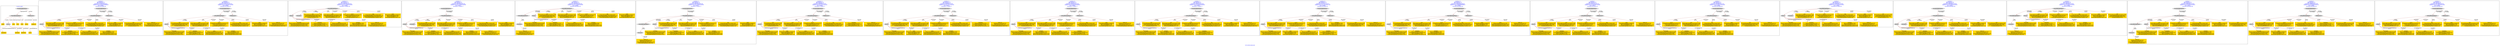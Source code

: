 digraph n0 {
fontcolor="blue"
remincross="true"
label="s24-s-norton-simon.json"
subgraph cluster_0 {
label="1-correct model"
n2[style="filled",color="white",fillcolor="lightgray",label="CulturalHeritageObject1"];
n3[shape="plaintext",style="filled",fillcolor="gold",label="made"];
n4[style="filled",color="white",fillcolor="lightgray",label="Person1"];
n5[shape="plaintext",style="filled",fillcolor="gold",label="dim"];
n6[shape="plaintext",style="filled",fillcolor="gold",label="prov"];
n7[shape="plaintext",style="filled",fillcolor="gold",label="title"];
n8[shape="plaintext",style="filled",fillcolor="gold",label="access"];
n9[shape="plaintext",style="filled",fillcolor="gold",label="nationality"];
n10[shape="plaintext",style="filled",fillcolor="gold",label="birthDate"];
n11[shape="plaintext",style="filled",fillcolor="gold",label="deathDate"];
n12[shape="plaintext",style="filled",fillcolor="gold",label="artist"];
n13[style="filled",color="white",fillcolor="lightgray",label="EuropeanaAggregation1"];
n14[style="filled",color="white",fillcolor="lightgray",label="WebResource1"];
n15[shape="plaintext",style="filled",fillcolor="gold",label="image_url"];
}
subgraph cluster_1 {
label="candidate 0\nlink coherence:1.0\nnode coherence:1.0\nconfidence:0.5116973087064627\nmapping score:0.6205657695688208\ncost:12.99965\n-precision:0.85-recall:0.85"
n17[style="filled",color="white",fillcolor="lightgray",label="CulturalHeritageObject1"];
n18[style="filled",color="white",fillcolor="lightgray",label="Person1"];
n19[style="filled",color="white",fillcolor="lightgray",label="EuropeanaAggregation1"];
n20[style="filled",color="white",fillcolor="lightgray",label="WebResource1"];
n21[shape="plaintext",style="filled",fillcolor="gold",label="prov\n[CulturalHeritageObject,provenance,0.583]\n[CulturalHeritageObject,description,0.181]\n[CulturalHeritageObject,title,0.124]\n[Person,nameOfThePerson,0.112]"];
n22[shape="plaintext",style="filled",fillcolor="gold",label="access\n[CulturalHeritageObject,provenance,0.372]\n[Person,nameOfThePerson,0.244]\n[Document,classLink,0.213]\n[CulturalHeritageObject,title,0.17]"];
n23[shape="plaintext",style="filled",fillcolor="gold",label="dim\n[CulturalHeritageObject,extent,0.687]\n[CulturalHeritageObject,accessionNumber,0.13]\n[CulturalHeritageObject,description,0.104]\n[CulturalHeritageObject,medium,0.08]"];
n24[shape="plaintext",style="filled",fillcolor="gold",label="image_url\n[WebResource,classLink,0.53]\n[Document,classLink,0.317]\n[CulturalHeritageObject,description,0.135]\n[CulturalHeritageObject,title,0.018]"];
n25[shape="plaintext",style="filled",fillcolor="gold",label="made\n[CulturalHeritageObject,created,0.4]\n[Person,dateOfDeath,0.335]\n[Person,dateOfBirth,0.141]\n[CulturalHeritageObject,title,0.124]"];
n26[shape="plaintext",style="filled",fillcolor="gold",label="nationality\n[Person,countryAssociatedWithThePerson,0.829]\n[CulturalHeritageObject,description,0.059]\n[Person,biographicalInformation,0.058]\n[CulturalHeritageObject,provenance,0.053]"];
n27[shape="plaintext",style="filled",fillcolor="gold",label="deathDate\n[Person,dateOfDeath,0.474]\n[CulturalHeritageObject,created,0.303]\n[Person,dateOfBirth,0.182]\n[CulturalHeritageObject,description,0.04]"];
n28[shape="plaintext",style="filled",fillcolor="gold",label="artist\n[Person,nameOfThePerson,0.539]\n[CulturalHeritageObject,description,0.174]\n[Person,biographicalInformation,0.168]\n[CulturalHeritageObject,provenance,0.12]"];
n29[shape="plaintext",style="filled",fillcolor="gold",label="birthDate\n[Person,dateOfDeath,0.364]\n[Person,dateOfBirth,0.317]\n[CulturalHeritageObject,created,0.274]\n[Person,biographicalInformation,0.044]"];
n30[shape="plaintext",style="filled",fillcolor="gold",label="title\n[CulturalHeritageObject,description,0.386]\n[CulturalHeritageObject,title,0.339]\n[Person,biographicalInformation,0.201]\n[Concept,prefLabel,0.075]"];
}
subgraph cluster_2 {
label="candidate 1\nlink coherence:1.0\nnode coherence:1.0\nconfidence:0.5070116753455762\nmapping score:0.6190038917818588\ncost:12.99965\n-precision:0.92-recall:0.92"
n32[style="filled",color="white",fillcolor="lightgray",label="CulturalHeritageObject1"];
n33[style="filled",color="white",fillcolor="lightgray",label="Person1"];
n34[style="filled",color="white",fillcolor="lightgray",label="EuropeanaAggregation1"];
n35[style="filled",color="white",fillcolor="lightgray",label="WebResource1"];
n36[shape="plaintext",style="filled",fillcolor="gold",label="title\n[CulturalHeritageObject,description,0.386]\n[CulturalHeritageObject,title,0.339]\n[Person,biographicalInformation,0.201]\n[Concept,prefLabel,0.075]"];
n37[shape="plaintext",style="filled",fillcolor="gold",label="prov\n[CulturalHeritageObject,provenance,0.583]\n[CulturalHeritageObject,description,0.181]\n[CulturalHeritageObject,title,0.124]\n[Person,nameOfThePerson,0.112]"];
n38[shape="plaintext",style="filled",fillcolor="gold",label="access\n[CulturalHeritageObject,provenance,0.372]\n[Person,nameOfThePerson,0.244]\n[Document,classLink,0.213]\n[CulturalHeritageObject,title,0.17]"];
n39[shape="plaintext",style="filled",fillcolor="gold",label="dim\n[CulturalHeritageObject,extent,0.687]\n[CulturalHeritageObject,accessionNumber,0.13]\n[CulturalHeritageObject,description,0.104]\n[CulturalHeritageObject,medium,0.08]"];
n40[shape="plaintext",style="filled",fillcolor="gold",label="image_url\n[WebResource,classLink,0.53]\n[Document,classLink,0.317]\n[CulturalHeritageObject,description,0.135]\n[CulturalHeritageObject,title,0.018]"];
n41[shape="plaintext",style="filled",fillcolor="gold",label="made\n[CulturalHeritageObject,created,0.4]\n[Person,dateOfDeath,0.335]\n[Person,dateOfBirth,0.141]\n[CulturalHeritageObject,title,0.124]"];
n42[shape="plaintext",style="filled",fillcolor="gold",label="nationality\n[Person,countryAssociatedWithThePerson,0.829]\n[CulturalHeritageObject,description,0.059]\n[Person,biographicalInformation,0.058]\n[CulturalHeritageObject,provenance,0.053]"];
n43[shape="plaintext",style="filled",fillcolor="gold",label="deathDate\n[Person,dateOfDeath,0.474]\n[CulturalHeritageObject,created,0.303]\n[Person,dateOfBirth,0.182]\n[CulturalHeritageObject,description,0.04]"];
n44[shape="plaintext",style="filled",fillcolor="gold",label="artist\n[Person,nameOfThePerson,0.539]\n[CulturalHeritageObject,description,0.174]\n[Person,biographicalInformation,0.168]\n[CulturalHeritageObject,provenance,0.12]"];
n45[shape="plaintext",style="filled",fillcolor="gold",label="birthDate\n[Person,dateOfDeath,0.364]\n[Person,dateOfBirth,0.317]\n[CulturalHeritageObject,created,0.274]\n[Person,biographicalInformation,0.044]"];
}
subgraph cluster_3 {
label="candidate 10\nlink coherence:1.0\nnode coherence:1.0\nconfidence:0.4857594544093199\nmapping score:0.6119198181364399\ncost:11.99985\n-precision:0.75-recall:0.69"
n47[style="filled",color="white",fillcolor="lightgray",label="CulturalHeritageObject1"];
n48[style="filled",color="white",fillcolor="lightgray",label="Person1"];
n49[style="filled",color="white",fillcolor="lightgray",label="Document1"];
n50[shape="plaintext",style="filled",fillcolor="gold",label="title\n[CulturalHeritageObject,description,0.386]\n[CulturalHeritageObject,title,0.339]\n[Person,biographicalInformation,0.201]\n[Concept,prefLabel,0.075]"];
n51[shape="plaintext",style="filled",fillcolor="gold",label="prov\n[CulturalHeritageObject,provenance,0.583]\n[CulturalHeritageObject,description,0.181]\n[CulturalHeritageObject,title,0.124]\n[Person,nameOfThePerson,0.112]"];
n52[shape="plaintext",style="filled",fillcolor="gold",label="access\n[CulturalHeritageObject,provenance,0.372]\n[Person,nameOfThePerson,0.244]\n[Document,classLink,0.213]\n[CulturalHeritageObject,title,0.17]"];
n53[shape="plaintext",style="filled",fillcolor="gold",label="image_url\n[WebResource,classLink,0.53]\n[Document,classLink,0.317]\n[CulturalHeritageObject,description,0.135]\n[CulturalHeritageObject,title,0.018]"];
n54[shape="plaintext",style="filled",fillcolor="gold",label="dim\n[CulturalHeritageObject,extent,0.687]\n[CulturalHeritageObject,accessionNumber,0.13]\n[CulturalHeritageObject,description,0.104]\n[CulturalHeritageObject,medium,0.08]"];
n55[shape="plaintext",style="filled",fillcolor="gold",label="made\n[CulturalHeritageObject,created,0.4]\n[Person,dateOfDeath,0.335]\n[Person,dateOfBirth,0.141]\n[CulturalHeritageObject,title,0.124]"];
n56[shape="plaintext",style="filled",fillcolor="gold",label="nationality\n[Person,countryAssociatedWithThePerson,0.829]\n[CulturalHeritageObject,description,0.059]\n[Person,biographicalInformation,0.058]\n[CulturalHeritageObject,provenance,0.053]"];
n57[shape="plaintext",style="filled",fillcolor="gold",label="deathDate\n[Person,dateOfDeath,0.474]\n[CulturalHeritageObject,created,0.303]\n[Person,dateOfBirth,0.182]\n[CulturalHeritageObject,description,0.04]"];
n58[shape="plaintext",style="filled",fillcolor="gold",label="artist\n[Person,nameOfThePerson,0.539]\n[CulturalHeritageObject,description,0.174]\n[Person,biographicalInformation,0.168]\n[CulturalHeritageObject,provenance,0.12]"];
n59[shape="plaintext",style="filled",fillcolor="gold",label="birthDate\n[Person,dateOfDeath,0.364]\n[Person,dateOfBirth,0.317]\n[CulturalHeritageObject,created,0.274]\n[Person,biographicalInformation,0.044]"];
}
subgraph cluster_4 {
label="candidate 11\nlink coherence:1.0\nnode coherence:1.0\nconfidence:0.4857594544093199\nmapping score:0.6119198181364399\ncost:12.99974\n-precision:0.77-recall:0.77"
n61[style="filled",color="white",fillcolor="lightgray",label="CulturalHeritageObject1"];
n62[style="filled",color="white",fillcolor="lightgray",label="Person1"];
n63[style="filled",color="white",fillcolor="lightgray",label="Document1"];
n64[style="filled",color="white",fillcolor="lightgray",label="EuropeanaAggregation1"];
n65[shape="plaintext",style="filled",fillcolor="gold",label="title\n[CulturalHeritageObject,description,0.386]\n[CulturalHeritageObject,title,0.339]\n[Person,biographicalInformation,0.201]\n[Concept,prefLabel,0.075]"];
n66[shape="plaintext",style="filled",fillcolor="gold",label="prov\n[CulturalHeritageObject,provenance,0.583]\n[CulturalHeritageObject,description,0.181]\n[CulturalHeritageObject,title,0.124]\n[Person,nameOfThePerson,0.112]"];
n67[shape="plaintext",style="filled",fillcolor="gold",label="access\n[CulturalHeritageObject,provenance,0.372]\n[Person,nameOfThePerson,0.244]\n[Document,classLink,0.213]\n[CulturalHeritageObject,title,0.17]"];
n68[shape="plaintext",style="filled",fillcolor="gold",label="image_url\n[WebResource,classLink,0.53]\n[Document,classLink,0.317]\n[CulturalHeritageObject,description,0.135]\n[CulturalHeritageObject,title,0.018]"];
n69[shape="plaintext",style="filled",fillcolor="gold",label="dim\n[CulturalHeritageObject,extent,0.687]\n[CulturalHeritageObject,accessionNumber,0.13]\n[CulturalHeritageObject,description,0.104]\n[CulturalHeritageObject,medium,0.08]"];
n70[shape="plaintext",style="filled",fillcolor="gold",label="made\n[CulturalHeritageObject,created,0.4]\n[Person,dateOfDeath,0.335]\n[Person,dateOfBirth,0.141]\n[CulturalHeritageObject,title,0.124]"];
n71[shape="plaintext",style="filled",fillcolor="gold",label="nationality\n[Person,countryAssociatedWithThePerson,0.829]\n[CulturalHeritageObject,description,0.059]\n[Person,biographicalInformation,0.058]\n[CulturalHeritageObject,provenance,0.053]"];
n72[shape="plaintext",style="filled",fillcolor="gold",label="deathDate\n[Person,dateOfDeath,0.474]\n[CulturalHeritageObject,created,0.303]\n[Person,dateOfBirth,0.182]\n[CulturalHeritageObject,description,0.04]"];
n73[shape="plaintext",style="filled",fillcolor="gold",label="artist\n[Person,nameOfThePerson,0.539]\n[CulturalHeritageObject,description,0.174]\n[Person,biographicalInformation,0.168]\n[CulturalHeritageObject,provenance,0.12]"];
n74[shape="plaintext",style="filled",fillcolor="gold",label="birthDate\n[Person,dateOfDeath,0.364]\n[Person,dateOfBirth,0.317]\n[CulturalHeritageObject,created,0.274]\n[Person,biographicalInformation,0.044]"];
}
subgraph cluster_5 {
label="candidate 12\nlink coherence:1.0\nnode coherence:1.0\nconfidence:0.4857594544093199\nmapping score:0.6119198181364399\ncost:12.99986\n-precision:0.69-recall:0.69"
n76[style="filled",color="white",fillcolor="lightgray",label="CulturalHeritageObject1"];
n77[style="filled",color="white",fillcolor="lightgray",label="CulturalHeritageObject2"];
n78[style="filled",color="white",fillcolor="lightgray",label="Person1"];
n79[style="filled",color="white",fillcolor="lightgray",label="Document2"];
n80[shape="plaintext",style="filled",fillcolor="gold",label="image_url\n[WebResource,classLink,0.53]\n[Document,classLink,0.317]\n[CulturalHeritageObject,description,0.135]\n[CulturalHeritageObject,title,0.018]"];
n81[shape="plaintext",style="filled",fillcolor="gold",label="title\n[CulturalHeritageObject,description,0.386]\n[CulturalHeritageObject,title,0.339]\n[Person,biographicalInformation,0.201]\n[Concept,prefLabel,0.075]"];
n82[shape="plaintext",style="filled",fillcolor="gold",label="prov\n[CulturalHeritageObject,provenance,0.583]\n[CulturalHeritageObject,description,0.181]\n[CulturalHeritageObject,title,0.124]\n[Person,nameOfThePerson,0.112]"];
n83[shape="plaintext",style="filled",fillcolor="gold",label="access\n[CulturalHeritageObject,provenance,0.372]\n[Person,nameOfThePerson,0.244]\n[Document,classLink,0.213]\n[CulturalHeritageObject,title,0.17]"];
n84[shape="plaintext",style="filled",fillcolor="gold",label="dim\n[CulturalHeritageObject,extent,0.687]\n[CulturalHeritageObject,accessionNumber,0.13]\n[CulturalHeritageObject,description,0.104]\n[CulturalHeritageObject,medium,0.08]"];
n85[shape="plaintext",style="filled",fillcolor="gold",label="made\n[CulturalHeritageObject,created,0.4]\n[Person,dateOfDeath,0.335]\n[Person,dateOfBirth,0.141]\n[CulturalHeritageObject,title,0.124]"];
n86[shape="plaintext",style="filled",fillcolor="gold",label="nationality\n[Person,countryAssociatedWithThePerson,0.829]\n[CulturalHeritageObject,description,0.059]\n[Person,biographicalInformation,0.058]\n[CulturalHeritageObject,provenance,0.053]"];
n87[shape="plaintext",style="filled",fillcolor="gold",label="deathDate\n[Person,dateOfDeath,0.474]\n[CulturalHeritageObject,created,0.303]\n[Person,dateOfBirth,0.182]\n[CulturalHeritageObject,description,0.04]"];
n88[shape="plaintext",style="filled",fillcolor="gold",label="artist\n[Person,nameOfThePerson,0.539]\n[CulturalHeritageObject,description,0.174]\n[Person,biographicalInformation,0.168]\n[CulturalHeritageObject,provenance,0.12]"];
n89[shape="plaintext",style="filled",fillcolor="gold",label="birthDate\n[Person,dateOfDeath,0.364]\n[Person,dateOfBirth,0.317]\n[CulturalHeritageObject,created,0.274]\n[Person,biographicalInformation,0.044]"];
}
subgraph cluster_6 {
label="candidate 13\nlink coherence:1.0\nnode coherence:1.0\nconfidence:0.4857594544093199\nmapping score:0.6119198181364399\ncost:13.99975\n-precision:0.71-recall:0.77"
n91[style="filled",color="white",fillcolor="lightgray",label="CulturalHeritageObject1"];
n92[style="filled",color="white",fillcolor="lightgray",label="CulturalHeritageObject2"];
n93[style="filled",color="white",fillcolor="lightgray",label="Person1"];
n94[style="filled",color="white",fillcolor="lightgray",label="Document2"];
n95[style="filled",color="white",fillcolor="lightgray",label="EuropeanaAggregation1"];
n96[shape="plaintext",style="filled",fillcolor="gold",label="image_url\n[WebResource,classLink,0.53]\n[Document,classLink,0.317]\n[CulturalHeritageObject,description,0.135]\n[CulturalHeritageObject,title,0.018]"];
n97[shape="plaintext",style="filled",fillcolor="gold",label="title\n[CulturalHeritageObject,description,0.386]\n[CulturalHeritageObject,title,0.339]\n[Person,biographicalInformation,0.201]\n[Concept,prefLabel,0.075]"];
n98[shape="plaintext",style="filled",fillcolor="gold",label="prov\n[CulturalHeritageObject,provenance,0.583]\n[CulturalHeritageObject,description,0.181]\n[CulturalHeritageObject,title,0.124]\n[Person,nameOfThePerson,0.112]"];
n99[shape="plaintext",style="filled",fillcolor="gold",label="access\n[CulturalHeritageObject,provenance,0.372]\n[Person,nameOfThePerson,0.244]\n[Document,classLink,0.213]\n[CulturalHeritageObject,title,0.17]"];
n100[shape="plaintext",style="filled",fillcolor="gold",label="dim\n[CulturalHeritageObject,extent,0.687]\n[CulturalHeritageObject,accessionNumber,0.13]\n[CulturalHeritageObject,description,0.104]\n[CulturalHeritageObject,medium,0.08]"];
n101[shape="plaintext",style="filled",fillcolor="gold",label="made\n[CulturalHeritageObject,created,0.4]\n[Person,dateOfDeath,0.335]\n[Person,dateOfBirth,0.141]\n[CulturalHeritageObject,title,0.124]"];
n102[shape="plaintext",style="filled",fillcolor="gold",label="nationality\n[Person,countryAssociatedWithThePerson,0.829]\n[CulturalHeritageObject,description,0.059]\n[Person,biographicalInformation,0.058]\n[CulturalHeritageObject,provenance,0.053]"];
n103[shape="plaintext",style="filled",fillcolor="gold",label="deathDate\n[Person,dateOfDeath,0.474]\n[CulturalHeritageObject,created,0.303]\n[Person,dateOfBirth,0.182]\n[CulturalHeritageObject,description,0.04]"];
n104[shape="plaintext",style="filled",fillcolor="gold",label="artist\n[Person,nameOfThePerson,0.539]\n[CulturalHeritageObject,description,0.174]\n[Person,biographicalInformation,0.168]\n[CulturalHeritageObject,provenance,0.12]"];
n105[shape="plaintext",style="filled",fillcolor="gold",label="birthDate\n[Person,dateOfDeath,0.364]\n[Person,dateOfBirth,0.317]\n[CulturalHeritageObject,created,0.274]\n[Person,biographicalInformation,0.044]"];
}
subgraph cluster_7 {
label="candidate 14\nlink coherence:1.0\nnode coherence:1.0\nconfidence:0.483396397254507\nmapping score:0.611132132418169\ncost:12.99965\n-precision:0.77-recall:0.77"
n107[style="filled",color="white",fillcolor="lightgray",label="CulturalHeritageObject1"];
n108[style="filled",color="white",fillcolor="lightgray",label="Person1"];
n109[style="filled",color="white",fillcolor="lightgray",label="EuropeanaAggregation1"];
n110[style="filled",color="white",fillcolor="lightgray",label="WebResource1"];
n111[shape="plaintext",style="filled",fillcolor="gold",label="title\n[CulturalHeritageObject,description,0.386]\n[CulturalHeritageObject,title,0.339]\n[Person,biographicalInformation,0.201]\n[Concept,prefLabel,0.075]"];
n112[shape="plaintext",style="filled",fillcolor="gold",label="prov\n[CulturalHeritageObject,provenance,0.583]\n[CulturalHeritageObject,description,0.181]\n[CulturalHeritageObject,title,0.124]\n[Person,nameOfThePerson,0.112]"];
n113[shape="plaintext",style="filled",fillcolor="gold",label="access\n[CulturalHeritageObject,provenance,0.372]\n[Person,nameOfThePerson,0.244]\n[Document,classLink,0.213]\n[CulturalHeritageObject,title,0.17]"];
n114[shape="plaintext",style="filled",fillcolor="gold",label="dim\n[CulturalHeritageObject,extent,0.687]\n[CulturalHeritageObject,accessionNumber,0.13]\n[CulturalHeritageObject,description,0.104]\n[CulturalHeritageObject,medium,0.08]"];
n115[shape="plaintext",style="filled",fillcolor="gold",label="image_url\n[WebResource,classLink,0.53]\n[Document,classLink,0.317]\n[CulturalHeritageObject,description,0.135]\n[CulturalHeritageObject,title,0.018]"];
n116[shape="plaintext",style="filled",fillcolor="gold",label="deathDate\n[Person,dateOfDeath,0.474]\n[CulturalHeritageObject,created,0.303]\n[Person,dateOfBirth,0.182]\n[CulturalHeritageObject,description,0.04]"];
n117[shape="plaintext",style="filled",fillcolor="gold",label="nationality\n[Person,countryAssociatedWithThePerson,0.829]\n[CulturalHeritageObject,description,0.059]\n[Person,biographicalInformation,0.058]\n[CulturalHeritageObject,provenance,0.053]"];
n118[shape="plaintext",style="filled",fillcolor="gold",label="made\n[CulturalHeritageObject,created,0.4]\n[Person,dateOfDeath,0.335]\n[Person,dateOfBirth,0.141]\n[CulturalHeritageObject,title,0.124]"];
n119[shape="plaintext",style="filled",fillcolor="gold",label="artist\n[Person,nameOfThePerson,0.539]\n[CulturalHeritageObject,description,0.174]\n[Person,biographicalInformation,0.168]\n[CulturalHeritageObject,provenance,0.12]"];
n120[shape="plaintext",style="filled",fillcolor="gold",label="birthDate\n[Person,dateOfDeath,0.364]\n[Person,dateOfBirth,0.317]\n[CulturalHeritageObject,created,0.274]\n[Person,biographicalInformation,0.044]"];
}
subgraph cluster_8 {
label="candidate 15\nlink coherence:1.0\nnode coherence:1.0\nconfidence:0.483396397254507\nmapping score:0.611132132418169\ncost:12.99975\n-precision:0.77-recall:0.77"
n122[style="filled",color="white",fillcolor="lightgray",label="CulturalHeritageObject1"];
n123[style="filled",color="white",fillcolor="lightgray",label="Person1"];
n124[style="filled",color="white",fillcolor="lightgray",label="EuropeanaAggregation1"];
n125[style="filled",color="white",fillcolor="lightgray",label="WebResource2"];
n126[shape="plaintext",style="filled",fillcolor="gold",label="title\n[CulturalHeritageObject,description,0.386]\n[CulturalHeritageObject,title,0.339]\n[Person,biographicalInformation,0.201]\n[Concept,prefLabel,0.075]"];
n127[shape="plaintext",style="filled",fillcolor="gold",label="prov\n[CulturalHeritageObject,provenance,0.583]\n[CulturalHeritageObject,description,0.181]\n[CulturalHeritageObject,title,0.124]\n[Person,nameOfThePerson,0.112]"];
n128[shape="plaintext",style="filled",fillcolor="gold",label="access\n[CulturalHeritageObject,provenance,0.372]\n[Person,nameOfThePerson,0.244]\n[Document,classLink,0.213]\n[CulturalHeritageObject,title,0.17]"];
n129[shape="plaintext",style="filled",fillcolor="gold",label="dim\n[CulturalHeritageObject,extent,0.687]\n[CulturalHeritageObject,accessionNumber,0.13]\n[CulturalHeritageObject,description,0.104]\n[CulturalHeritageObject,medium,0.08]"];
n130[shape="plaintext",style="filled",fillcolor="gold",label="deathDate\n[Person,dateOfDeath,0.474]\n[CulturalHeritageObject,created,0.303]\n[Person,dateOfBirth,0.182]\n[CulturalHeritageObject,description,0.04]"];
n131[shape="plaintext",style="filled",fillcolor="gold",label="nationality\n[Person,countryAssociatedWithThePerson,0.829]\n[CulturalHeritageObject,description,0.059]\n[Person,biographicalInformation,0.058]\n[CulturalHeritageObject,provenance,0.053]"];
n132[shape="plaintext",style="filled",fillcolor="gold",label="made\n[CulturalHeritageObject,created,0.4]\n[Person,dateOfDeath,0.335]\n[Person,dateOfBirth,0.141]\n[CulturalHeritageObject,title,0.124]"];
n133[shape="plaintext",style="filled",fillcolor="gold",label="artist\n[Person,nameOfThePerson,0.539]\n[CulturalHeritageObject,description,0.174]\n[Person,biographicalInformation,0.168]\n[CulturalHeritageObject,provenance,0.12]"];
n134[shape="plaintext",style="filled",fillcolor="gold",label="image_url\n[WebResource,classLink,0.53]\n[Document,classLink,0.317]\n[CulturalHeritageObject,description,0.135]\n[CulturalHeritageObject,title,0.018]"];
n135[shape="plaintext",style="filled",fillcolor="gold",label="birthDate\n[Person,dateOfDeath,0.364]\n[Person,dateOfBirth,0.317]\n[CulturalHeritageObject,created,0.274]\n[Person,biographicalInformation,0.044]"];
}
subgraph cluster_9 {
label="candidate 16\nlink coherence:1.0\nnode coherence:1.0\nconfidence:0.4824613292575927\nmapping score:0.6108204430858643\ncost:12.99965\n-precision:0.77-recall:0.77"
n137[style="filled",color="white",fillcolor="lightgray",label="CulturalHeritageObject1"];
n138[style="filled",color="white",fillcolor="lightgray",label="Person1"];
n139[style="filled",color="white",fillcolor="lightgray",label="EuropeanaAggregation1"];
n140[style="filled",color="white",fillcolor="lightgray",label="WebResource1"];
n141[shape="plaintext",style="filled",fillcolor="gold",label="title\n[CulturalHeritageObject,description,0.386]\n[CulturalHeritageObject,title,0.339]\n[Person,biographicalInformation,0.201]\n[Concept,prefLabel,0.075]"];
n142[shape="plaintext",style="filled",fillcolor="gold",label="prov\n[CulturalHeritageObject,provenance,0.583]\n[CulturalHeritageObject,description,0.181]\n[CulturalHeritageObject,title,0.124]\n[Person,nameOfThePerson,0.112]"];
n143[shape="plaintext",style="filled",fillcolor="gold",label="access\n[CulturalHeritageObject,provenance,0.372]\n[Person,nameOfThePerson,0.244]\n[Document,classLink,0.213]\n[CulturalHeritageObject,title,0.17]"];
n144[shape="plaintext",style="filled",fillcolor="gold",label="dim\n[CulturalHeritageObject,extent,0.687]\n[CulturalHeritageObject,accessionNumber,0.13]\n[CulturalHeritageObject,description,0.104]\n[CulturalHeritageObject,medium,0.08]"];
n145[shape="plaintext",style="filled",fillcolor="gold",label="image_url\n[WebResource,classLink,0.53]\n[Document,classLink,0.317]\n[CulturalHeritageObject,description,0.135]\n[CulturalHeritageObject,title,0.018]"];
n146[shape="plaintext",style="filled",fillcolor="gold",label="made\n[CulturalHeritageObject,created,0.4]\n[Person,dateOfDeath,0.335]\n[Person,dateOfBirth,0.141]\n[CulturalHeritageObject,title,0.124]"];
n147[shape="plaintext",style="filled",fillcolor="gold",label="nationality\n[Person,countryAssociatedWithThePerson,0.829]\n[CulturalHeritageObject,description,0.059]\n[Person,biographicalInformation,0.058]\n[CulturalHeritageObject,provenance,0.053]"];
n148[shape="plaintext",style="filled",fillcolor="gold",label="birthDate\n[Person,dateOfDeath,0.364]\n[Person,dateOfBirth,0.317]\n[CulturalHeritageObject,created,0.274]\n[Person,biographicalInformation,0.044]"];
n149[shape="plaintext",style="filled",fillcolor="gold",label="artist\n[Person,nameOfThePerson,0.539]\n[CulturalHeritageObject,description,0.174]\n[Person,biographicalInformation,0.168]\n[CulturalHeritageObject,provenance,0.12]"];
n150[shape="plaintext",style="filled",fillcolor="gold",label="deathDate\n[Person,dateOfDeath,0.474]\n[CulturalHeritageObject,created,0.303]\n[Person,dateOfBirth,0.182]\n[CulturalHeritageObject,description,0.04]"];
}
subgraph cluster_10 {
label="candidate 17\nlink coherence:1.0\nnode coherence:1.0\nconfidence:0.4824613292575927\nmapping score:0.6108204430858643\ncost:12.99975\n-precision:0.77-recall:0.77"
n152[style="filled",color="white",fillcolor="lightgray",label="CulturalHeritageObject1"];
n153[style="filled",color="white",fillcolor="lightgray",label="Person1"];
n154[style="filled",color="white",fillcolor="lightgray",label="EuropeanaAggregation1"];
n155[style="filled",color="white",fillcolor="lightgray",label="WebResource2"];
n156[shape="plaintext",style="filled",fillcolor="gold",label="title\n[CulturalHeritageObject,description,0.386]\n[CulturalHeritageObject,title,0.339]\n[Person,biographicalInformation,0.201]\n[Concept,prefLabel,0.075]"];
n157[shape="plaintext",style="filled",fillcolor="gold",label="prov\n[CulturalHeritageObject,provenance,0.583]\n[CulturalHeritageObject,description,0.181]\n[CulturalHeritageObject,title,0.124]\n[Person,nameOfThePerson,0.112]"];
n158[shape="plaintext",style="filled",fillcolor="gold",label="access\n[CulturalHeritageObject,provenance,0.372]\n[Person,nameOfThePerson,0.244]\n[Document,classLink,0.213]\n[CulturalHeritageObject,title,0.17]"];
n159[shape="plaintext",style="filled",fillcolor="gold",label="dim\n[CulturalHeritageObject,extent,0.687]\n[CulturalHeritageObject,accessionNumber,0.13]\n[CulturalHeritageObject,description,0.104]\n[CulturalHeritageObject,medium,0.08]"];
n160[shape="plaintext",style="filled",fillcolor="gold",label="made\n[CulturalHeritageObject,created,0.4]\n[Person,dateOfDeath,0.335]\n[Person,dateOfBirth,0.141]\n[CulturalHeritageObject,title,0.124]"];
n161[shape="plaintext",style="filled",fillcolor="gold",label="nationality\n[Person,countryAssociatedWithThePerson,0.829]\n[CulturalHeritageObject,description,0.059]\n[Person,biographicalInformation,0.058]\n[CulturalHeritageObject,provenance,0.053]"];
n162[shape="plaintext",style="filled",fillcolor="gold",label="birthDate\n[Person,dateOfDeath,0.364]\n[Person,dateOfBirth,0.317]\n[CulturalHeritageObject,created,0.274]\n[Person,biographicalInformation,0.044]"];
n163[shape="plaintext",style="filled",fillcolor="gold",label="artist\n[Person,nameOfThePerson,0.539]\n[CulturalHeritageObject,description,0.174]\n[Person,biographicalInformation,0.168]\n[CulturalHeritageObject,provenance,0.12]"];
n164[shape="plaintext",style="filled",fillcolor="gold",label="image_url\n[WebResource,classLink,0.53]\n[Document,classLink,0.317]\n[CulturalHeritageObject,description,0.135]\n[CulturalHeritageObject,title,0.018]"];
n165[shape="plaintext",style="filled",fillcolor="gold",label="deathDate\n[Person,dateOfDeath,0.474]\n[CulturalHeritageObject,created,0.303]\n[Person,dateOfBirth,0.182]\n[CulturalHeritageObject,description,0.04]"];
}
subgraph cluster_11 {
label="candidate 18\nlink coherence:1.0\nnode coherence:1.0\nconfidence:0.4717215721282373\nmapping score:0.6072405240427458\ncost:12.99965\n-precision:0.62-recall:0.62"
n167[style="filled",color="white",fillcolor="lightgray",label="CulturalHeritageObject1"];
n168[style="filled",color="white",fillcolor="lightgray",label="Person1"];
n169[style="filled",color="white",fillcolor="lightgray",label="EuropeanaAggregation1"];
n170[style="filled",color="white",fillcolor="lightgray",label="WebResource1"];
n171[shape="plaintext",style="filled",fillcolor="gold",label="prov\n[CulturalHeritageObject,provenance,0.583]\n[CulturalHeritageObject,description,0.181]\n[CulturalHeritageObject,title,0.124]\n[Person,nameOfThePerson,0.112]"];
n172[shape="plaintext",style="filled",fillcolor="gold",label="access\n[CulturalHeritageObject,provenance,0.372]\n[Person,nameOfThePerson,0.244]\n[Document,classLink,0.213]\n[CulturalHeritageObject,title,0.17]"];
n173[shape="plaintext",style="filled",fillcolor="gold",label="dim\n[CulturalHeritageObject,extent,0.687]\n[CulturalHeritageObject,accessionNumber,0.13]\n[CulturalHeritageObject,description,0.104]\n[CulturalHeritageObject,medium,0.08]"];
n174[shape="plaintext",style="filled",fillcolor="gold",label="image_url\n[WebResource,classLink,0.53]\n[Document,classLink,0.317]\n[CulturalHeritageObject,description,0.135]\n[CulturalHeritageObject,title,0.018]"];
n175[shape="plaintext",style="filled",fillcolor="gold",label="birthDate\n[Person,dateOfDeath,0.364]\n[Person,dateOfBirth,0.317]\n[CulturalHeritageObject,created,0.274]\n[Person,biographicalInformation,0.044]"];
n176[shape="plaintext",style="filled",fillcolor="gold",label="nationality\n[Person,countryAssociatedWithThePerson,0.829]\n[CulturalHeritageObject,description,0.059]\n[Person,biographicalInformation,0.058]\n[CulturalHeritageObject,provenance,0.053]"];
n177[shape="plaintext",style="filled",fillcolor="gold",label="made\n[CulturalHeritageObject,created,0.4]\n[Person,dateOfDeath,0.335]\n[Person,dateOfBirth,0.141]\n[CulturalHeritageObject,title,0.124]"];
n178[shape="plaintext",style="filled",fillcolor="gold",label="artist\n[Person,nameOfThePerson,0.539]\n[CulturalHeritageObject,description,0.174]\n[Person,biographicalInformation,0.168]\n[CulturalHeritageObject,provenance,0.12]"];
n179[shape="plaintext",style="filled",fillcolor="gold",label="deathDate\n[Person,dateOfDeath,0.474]\n[CulturalHeritageObject,created,0.303]\n[Person,dateOfBirth,0.182]\n[CulturalHeritageObject,description,0.04]"];
n180[shape="plaintext",style="filled",fillcolor="gold",label="title\n[CulturalHeritageObject,description,0.386]\n[CulturalHeritageObject,title,0.339]\n[Person,biographicalInformation,0.201]\n[Concept,prefLabel,0.075]"];
}
subgraph cluster_12 {
label="candidate 19\nlink coherence:1.0\nnode coherence:1.0\nconfidence:0.47054420951898324\nmapping score:0.6068480698396611\ncost:12.99965\n-precision:0.85-recall:0.85"
n182[style="filled",color="white",fillcolor="lightgray",label="CulturalHeritageObject1"];
n183[style="filled",color="white",fillcolor="lightgray",label="Person1"];
n184[style="filled",color="white",fillcolor="lightgray",label="EuropeanaAggregation1"];
n185[style="filled",color="white",fillcolor="lightgray",label="WebResource1"];
n186[shape="plaintext",style="filled",fillcolor="gold",label="title\n[CulturalHeritageObject,description,0.386]\n[CulturalHeritageObject,title,0.339]\n[Person,biographicalInformation,0.201]\n[Concept,prefLabel,0.075]"];
n187[shape="plaintext",style="filled",fillcolor="gold",label="prov\n[CulturalHeritageObject,provenance,0.583]\n[CulturalHeritageObject,description,0.181]\n[CulturalHeritageObject,title,0.124]\n[Person,nameOfThePerson,0.112]"];
n188[shape="plaintext",style="filled",fillcolor="gold",label="access\n[CulturalHeritageObject,provenance,0.372]\n[Person,nameOfThePerson,0.244]\n[Document,classLink,0.213]\n[CulturalHeritageObject,title,0.17]"];
n189[shape="plaintext",style="filled",fillcolor="gold",label="dim\n[CulturalHeritageObject,extent,0.687]\n[CulturalHeritageObject,accessionNumber,0.13]\n[CulturalHeritageObject,description,0.104]\n[CulturalHeritageObject,medium,0.08]"];
n190[shape="plaintext",style="filled",fillcolor="gold",label="image_url\n[WebResource,classLink,0.53]\n[Document,classLink,0.317]\n[CulturalHeritageObject,description,0.135]\n[CulturalHeritageObject,title,0.018]"];
n191[shape="plaintext",style="filled",fillcolor="gold",label="made\n[CulturalHeritageObject,created,0.4]\n[Person,dateOfDeath,0.335]\n[Person,dateOfBirth,0.141]\n[CulturalHeritageObject,title,0.124]"];
n192[shape="plaintext",style="filled",fillcolor="gold",label="nationality\n[Person,countryAssociatedWithThePerson,0.829]\n[CulturalHeritageObject,description,0.059]\n[Person,biographicalInformation,0.058]\n[CulturalHeritageObject,provenance,0.053]"];
n193[shape="plaintext",style="filled",fillcolor="gold",label="deathDate\n[Person,dateOfDeath,0.474]\n[CulturalHeritageObject,created,0.303]\n[Person,dateOfBirth,0.182]\n[CulturalHeritageObject,description,0.04]"];
n194[shape="plaintext",style="filled",fillcolor="gold",label="birthDate\n[Person,dateOfDeath,0.364]\n[Person,dateOfBirth,0.317]\n[CulturalHeritageObject,created,0.274]\n[Person,biographicalInformation,0.044]"];
n195[shape="plaintext",style="filled",fillcolor="gold",label="artist\n[Person,nameOfThePerson,0.539]\n[CulturalHeritageObject,description,0.174]\n[Person,biographicalInformation,0.168]\n[CulturalHeritageObject,provenance,0.12]"];
}
subgraph cluster_13 {
label="candidate 2\nlink coherence:1.0\nnode coherence:1.0\nconfidence:0.5070116753455762\nmapping score:0.6190038917818588\ncost:12.99975\n-precision:0.92-recall:0.92"
n197[style="filled",color="white",fillcolor="lightgray",label="CulturalHeritageObject1"];
n198[style="filled",color="white",fillcolor="lightgray",label="Person1"];
n199[style="filled",color="white",fillcolor="lightgray",label="EuropeanaAggregation1"];
n200[style="filled",color="white",fillcolor="lightgray",label="WebResource2"];
n201[shape="plaintext",style="filled",fillcolor="gold",label="title\n[CulturalHeritageObject,description,0.386]\n[CulturalHeritageObject,title,0.339]\n[Person,biographicalInformation,0.201]\n[Concept,prefLabel,0.075]"];
n202[shape="plaintext",style="filled",fillcolor="gold",label="prov\n[CulturalHeritageObject,provenance,0.583]\n[CulturalHeritageObject,description,0.181]\n[CulturalHeritageObject,title,0.124]\n[Person,nameOfThePerson,0.112]"];
n203[shape="plaintext",style="filled",fillcolor="gold",label="access\n[CulturalHeritageObject,provenance,0.372]\n[Person,nameOfThePerson,0.244]\n[Document,classLink,0.213]\n[CulturalHeritageObject,title,0.17]"];
n204[shape="plaintext",style="filled",fillcolor="gold",label="dim\n[CulturalHeritageObject,extent,0.687]\n[CulturalHeritageObject,accessionNumber,0.13]\n[CulturalHeritageObject,description,0.104]\n[CulturalHeritageObject,medium,0.08]"];
n205[shape="plaintext",style="filled",fillcolor="gold",label="made\n[CulturalHeritageObject,created,0.4]\n[Person,dateOfDeath,0.335]\n[Person,dateOfBirth,0.141]\n[CulturalHeritageObject,title,0.124]"];
n206[shape="plaintext",style="filled",fillcolor="gold",label="nationality\n[Person,countryAssociatedWithThePerson,0.829]\n[CulturalHeritageObject,description,0.059]\n[Person,biographicalInformation,0.058]\n[CulturalHeritageObject,provenance,0.053]"];
n207[shape="plaintext",style="filled",fillcolor="gold",label="deathDate\n[Person,dateOfDeath,0.474]\n[CulturalHeritageObject,created,0.303]\n[Person,dateOfBirth,0.182]\n[CulturalHeritageObject,description,0.04]"];
n208[shape="plaintext",style="filled",fillcolor="gold",label="artist\n[Person,nameOfThePerson,0.539]\n[CulturalHeritageObject,description,0.174]\n[Person,biographicalInformation,0.168]\n[CulturalHeritageObject,provenance,0.12]"];
n209[shape="plaintext",style="filled",fillcolor="gold",label="image_url\n[WebResource,classLink,0.53]\n[Document,classLink,0.317]\n[CulturalHeritageObject,description,0.135]\n[CulturalHeritageObject,title,0.018]"];
n210[shape="plaintext",style="filled",fillcolor="gold",label="birthDate\n[Person,dateOfDeath,0.364]\n[Person,dateOfBirth,0.317]\n[CulturalHeritageObject,created,0.274]\n[Person,biographicalInformation,0.044]"];
}
subgraph cluster_14 {
label="candidate 3\nlink coherence:1.0\nnode coherence:1.0\nconfidence:0.4914995356217579\nmapping score:0.6138331785405859\ncost:12.99965\n-precision:0.85-recall:0.85"
n212[style="filled",color="white",fillcolor="lightgray",label="CulturalHeritageObject1"];
n213[style="filled",color="white",fillcolor="lightgray",label="Person1"];
n214[style="filled",color="white",fillcolor="lightgray",label="EuropeanaAggregation1"];
n215[style="filled",color="white",fillcolor="lightgray",label="WebResource1"];
n216[shape="plaintext",style="filled",fillcolor="gold",label="access\n[CulturalHeritageObject,provenance,0.372]\n[Person,nameOfThePerson,0.244]\n[Document,classLink,0.213]\n[CulturalHeritageObject,title,0.17]"];
n217[shape="plaintext",style="filled",fillcolor="gold",label="prov\n[CulturalHeritageObject,provenance,0.583]\n[CulturalHeritageObject,description,0.181]\n[CulturalHeritageObject,title,0.124]\n[Person,nameOfThePerson,0.112]"];
n218[shape="plaintext",style="filled",fillcolor="gold",label="dim\n[CulturalHeritageObject,extent,0.687]\n[CulturalHeritageObject,accessionNumber,0.13]\n[CulturalHeritageObject,description,0.104]\n[CulturalHeritageObject,medium,0.08]"];
n219[shape="plaintext",style="filled",fillcolor="gold",label="image_url\n[WebResource,classLink,0.53]\n[Document,classLink,0.317]\n[CulturalHeritageObject,description,0.135]\n[CulturalHeritageObject,title,0.018]"];
n220[shape="plaintext",style="filled",fillcolor="gold",label="made\n[CulturalHeritageObject,created,0.4]\n[Person,dateOfDeath,0.335]\n[Person,dateOfBirth,0.141]\n[CulturalHeritageObject,title,0.124]"];
n221[shape="plaintext",style="filled",fillcolor="gold",label="nationality\n[Person,countryAssociatedWithThePerson,0.829]\n[CulturalHeritageObject,description,0.059]\n[Person,biographicalInformation,0.058]\n[CulturalHeritageObject,provenance,0.053]"];
n222[shape="plaintext",style="filled",fillcolor="gold",label="deathDate\n[Person,dateOfDeath,0.474]\n[CulturalHeritageObject,created,0.303]\n[Person,dateOfBirth,0.182]\n[CulturalHeritageObject,description,0.04]"];
n223[shape="plaintext",style="filled",fillcolor="gold",label="artist\n[Person,nameOfThePerson,0.539]\n[CulturalHeritageObject,description,0.174]\n[Person,biographicalInformation,0.168]\n[CulturalHeritageObject,provenance,0.12]"];
n224[shape="plaintext",style="filled",fillcolor="gold",label="birthDate\n[Person,dateOfDeath,0.364]\n[Person,dateOfBirth,0.317]\n[CulturalHeritageObject,created,0.274]\n[Person,biographicalInformation,0.044]"];
n225[shape="plaintext",style="filled",fillcolor="gold",label="title\n[CulturalHeritageObject,description,0.386]\n[CulturalHeritageObject,title,0.339]\n[Person,biographicalInformation,0.201]\n[Concept,prefLabel,0.075]"];
}
subgraph cluster_15 {
label="candidate 4\nlink coherence:1.0\nnode coherence:1.0\nconfidence:0.4904450877702063\nmapping score:0.6134816959234021\ncost:11.99985\n-precision:0.67-recall:0.62"
n227[style="filled",color="white",fillcolor="lightgray",label="CulturalHeritageObject1"];
n228[style="filled",color="white",fillcolor="lightgray",label="Person1"];
n229[style="filled",color="white",fillcolor="lightgray",label="Document1"];
n230[shape="plaintext",style="filled",fillcolor="gold",label="prov\n[CulturalHeritageObject,provenance,0.583]\n[CulturalHeritageObject,description,0.181]\n[CulturalHeritageObject,title,0.124]\n[Person,nameOfThePerson,0.112]"];
n231[shape="plaintext",style="filled",fillcolor="gold",label="access\n[CulturalHeritageObject,provenance,0.372]\n[Person,nameOfThePerson,0.244]\n[Document,classLink,0.213]\n[CulturalHeritageObject,title,0.17]"];
n232[shape="plaintext",style="filled",fillcolor="gold",label="image_url\n[WebResource,classLink,0.53]\n[Document,classLink,0.317]\n[CulturalHeritageObject,description,0.135]\n[CulturalHeritageObject,title,0.018]"];
n233[shape="plaintext",style="filled",fillcolor="gold",label="dim\n[CulturalHeritageObject,extent,0.687]\n[CulturalHeritageObject,accessionNumber,0.13]\n[CulturalHeritageObject,description,0.104]\n[CulturalHeritageObject,medium,0.08]"];
n234[shape="plaintext",style="filled",fillcolor="gold",label="made\n[CulturalHeritageObject,created,0.4]\n[Person,dateOfDeath,0.335]\n[Person,dateOfBirth,0.141]\n[CulturalHeritageObject,title,0.124]"];
n235[shape="plaintext",style="filled",fillcolor="gold",label="nationality\n[Person,countryAssociatedWithThePerson,0.829]\n[CulturalHeritageObject,description,0.059]\n[Person,biographicalInformation,0.058]\n[CulturalHeritageObject,provenance,0.053]"];
n236[shape="plaintext",style="filled",fillcolor="gold",label="deathDate\n[Person,dateOfDeath,0.474]\n[CulturalHeritageObject,created,0.303]\n[Person,dateOfBirth,0.182]\n[CulturalHeritageObject,description,0.04]"];
n237[shape="plaintext",style="filled",fillcolor="gold",label="artist\n[Person,nameOfThePerson,0.539]\n[CulturalHeritageObject,description,0.174]\n[Person,biographicalInformation,0.168]\n[CulturalHeritageObject,provenance,0.12]"];
n238[shape="plaintext",style="filled",fillcolor="gold",label="birthDate\n[Person,dateOfDeath,0.364]\n[Person,dateOfBirth,0.317]\n[CulturalHeritageObject,created,0.274]\n[Person,biographicalInformation,0.044]"];
n239[shape="plaintext",style="filled",fillcolor="gold",label="title\n[CulturalHeritageObject,description,0.386]\n[CulturalHeritageObject,title,0.339]\n[Person,biographicalInformation,0.201]\n[Concept,prefLabel,0.075]"];
}
subgraph cluster_16 {
label="candidate 5\nlink coherence:1.0\nnode coherence:1.0\nconfidence:0.4904450877702063\nmapping score:0.6134816959234021\ncost:12.99974\n-precision:0.69-recall:0.69"
n241[style="filled",color="white",fillcolor="lightgray",label="CulturalHeritageObject1"];
n242[style="filled",color="white",fillcolor="lightgray",label="Person1"];
n243[style="filled",color="white",fillcolor="lightgray",label="Document1"];
n244[style="filled",color="white",fillcolor="lightgray",label="EuropeanaAggregation1"];
n245[shape="plaintext",style="filled",fillcolor="gold",label="prov\n[CulturalHeritageObject,provenance,0.583]\n[CulturalHeritageObject,description,0.181]\n[CulturalHeritageObject,title,0.124]\n[Person,nameOfThePerson,0.112]"];
n246[shape="plaintext",style="filled",fillcolor="gold",label="access\n[CulturalHeritageObject,provenance,0.372]\n[Person,nameOfThePerson,0.244]\n[Document,classLink,0.213]\n[CulturalHeritageObject,title,0.17]"];
n247[shape="plaintext",style="filled",fillcolor="gold",label="image_url\n[WebResource,classLink,0.53]\n[Document,classLink,0.317]\n[CulturalHeritageObject,description,0.135]\n[CulturalHeritageObject,title,0.018]"];
n248[shape="plaintext",style="filled",fillcolor="gold",label="dim\n[CulturalHeritageObject,extent,0.687]\n[CulturalHeritageObject,accessionNumber,0.13]\n[CulturalHeritageObject,description,0.104]\n[CulturalHeritageObject,medium,0.08]"];
n249[shape="plaintext",style="filled",fillcolor="gold",label="made\n[CulturalHeritageObject,created,0.4]\n[Person,dateOfDeath,0.335]\n[Person,dateOfBirth,0.141]\n[CulturalHeritageObject,title,0.124]"];
n250[shape="plaintext",style="filled",fillcolor="gold",label="nationality\n[Person,countryAssociatedWithThePerson,0.829]\n[CulturalHeritageObject,description,0.059]\n[Person,biographicalInformation,0.058]\n[CulturalHeritageObject,provenance,0.053]"];
n251[shape="plaintext",style="filled",fillcolor="gold",label="deathDate\n[Person,dateOfDeath,0.474]\n[CulturalHeritageObject,created,0.303]\n[Person,dateOfBirth,0.182]\n[CulturalHeritageObject,description,0.04]"];
n252[shape="plaintext",style="filled",fillcolor="gold",label="artist\n[Person,nameOfThePerson,0.539]\n[CulturalHeritageObject,description,0.174]\n[Person,biographicalInformation,0.168]\n[CulturalHeritageObject,provenance,0.12]"];
n253[shape="plaintext",style="filled",fillcolor="gold",label="birthDate\n[Person,dateOfDeath,0.364]\n[Person,dateOfBirth,0.317]\n[CulturalHeritageObject,created,0.274]\n[Person,biographicalInformation,0.044]"];
n254[shape="plaintext",style="filled",fillcolor="gold",label="title\n[CulturalHeritageObject,description,0.386]\n[CulturalHeritageObject,title,0.339]\n[Person,biographicalInformation,0.201]\n[Concept,prefLabel,0.075]"];
}
subgraph cluster_17 {
label="candidate 6\nlink coherence:1.0\nnode coherence:1.0\nconfidence:0.4904450877702063\nmapping score:0.6134816959234021\ncost:12.99986\n-precision:0.62-recall:0.62"
n256[style="filled",color="white",fillcolor="lightgray",label="CulturalHeritageObject1"];
n257[style="filled",color="white",fillcolor="lightgray",label="CulturalHeritageObject2"];
n258[style="filled",color="white",fillcolor="lightgray",label="Person1"];
n259[style="filled",color="white",fillcolor="lightgray",label="Document2"];
n260[shape="plaintext",style="filled",fillcolor="gold",label="image_url\n[WebResource,classLink,0.53]\n[Document,classLink,0.317]\n[CulturalHeritageObject,description,0.135]\n[CulturalHeritageObject,title,0.018]"];
n261[shape="plaintext",style="filled",fillcolor="gold",label="prov\n[CulturalHeritageObject,provenance,0.583]\n[CulturalHeritageObject,description,0.181]\n[CulturalHeritageObject,title,0.124]\n[Person,nameOfThePerson,0.112]"];
n262[shape="plaintext",style="filled",fillcolor="gold",label="access\n[CulturalHeritageObject,provenance,0.372]\n[Person,nameOfThePerson,0.244]\n[Document,classLink,0.213]\n[CulturalHeritageObject,title,0.17]"];
n263[shape="plaintext",style="filled",fillcolor="gold",label="dim\n[CulturalHeritageObject,extent,0.687]\n[CulturalHeritageObject,accessionNumber,0.13]\n[CulturalHeritageObject,description,0.104]\n[CulturalHeritageObject,medium,0.08]"];
n264[shape="plaintext",style="filled",fillcolor="gold",label="made\n[CulturalHeritageObject,created,0.4]\n[Person,dateOfDeath,0.335]\n[Person,dateOfBirth,0.141]\n[CulturalHeritageObject,title,0.124]"];
n265[shape="plaintext",style="filled",fillcolor="gold",label="nationality\n[Person,countryAssociatedWithThePerson,0.829]\n[CulturalHeritageObject,description,0.059]\n[Person,biographicalInformation,0.058]\n[CulturalHeritageObject,provenance,0.053]"];
n266[shape="plaintext",style="filled",fillcolor="gold",label="deathDate\n[Person,dateOfDeath,0.474]\n[CulturalHeritageObject,created,0.303]\n[Person,dateOfBirth,0.182]\n[CulturalHeritageObject,description,0.04]"];
n267[shape="plaintext",style="filled",fillcolor="gold",label="artist\n[Person,nameOfThePerson,0.539]\n[CulturalHeritageObject,description,0.174]\n[Person,biographicalInformation,0.168]\n[CulturalHeritageObject,provenance,0.12]"];
n268[shape="plaintext",style="filled",fillcolor="gold",label="birthDate\n[Person,dateOfDeath,0.364]\n[Person,dateOfBirth,0.317]\n[CulturalHeritageObject,created,0.274]\n[Person,biographicalInformation,0.044]"];
n269[shape="plaintext",style="filled",fillcolor="gold",label="title\n[CulturalHeritageObject,description,0.386]\n[CulturalHeritageObject,title,0.339]\n[Person,biographicalInformation,0.201]\n[Concept,prefLabel,0.075]"];
}
subgraph cluster_18 {
label="candidate 7\nlink coherence:1.0\nnode coherence:1.0\nconfidence:0.4904450877702063\nmapping score:0.6134816959234021\ncost:13.99975\n-precision:0.64-recall:0.69"
n271[style="filled",color="white",fillcolor="lightgray",label="CulturalHeritageObject1"];
n272[style="filled",color="white",fillcolor="lightgray",label="CulturalHeritageObject2"];
n273[style="filled",color="white",fillcolor="lightgray",label="Person1"];
n274[style="filled",color="white",fillcolor="lightgray",label="Document2"];
n275[style="filled",color="white",fillcolor="lightgray",label="EuropeanaAggregation1"];
n276[shape="plaintext",style="filled",fillcolor="gold",label="image_url\n[WebResource,classLink,0.53]\n[Document,classLink,0.317]\n[CulturalHeritageObject,description,0.135]\n[CulturalHeritageObject,title,0.018]"];
n277[shape="plaintext",style="filled",fillcolor="gold",label="prov\n[CulturalHeritageObject,provenance,0.583]\n[CulturalHeritageObject,description,0.181]\n[CulturalHeritageObject,title,0.124]\n[Person,nameOfThePerson,0.112]"];
n278[shape="plaintext",style="filled",fillcolor="gold",label="access\n[CulturalHeritageObject,provenance,0.372]\n[Person,nameOfThePerson,0.244]\n[Document,classLink,0.213]\n[CulturalHeritageObject,title,0.17]"];
n279[shape="plaintext",style="filled",fillcolor="gold",label="dim\n[CulturalHeritageObject,extent,0.687]\n[CulturalHeritageObject,accessionNumber,0.13]\n[CulturalHeritageObject,description,0.104]\n[CulturalHeritageObject,medium,0.08]"];
n280[shape="plaintext",style="filled",fillcolor="gold",label="made\n[CulturalHeritageObject,created,0.4]\n[Person,dateOfDeath,0.335]\n[Person,dateOfBirth,0.141]\n[CulturalHeritageObject,title,0.124]"];
n281[shape="plaintext",style="filled",fillcolor="gold",label="nationality\n[Person,countryAssociatedWithThePerson,0.829]\n[CulturalHeritageObject,description,0.059]\n[Person,biographicalInformation,0.058]\n[CulturalHeritageObject,provenance,0.053]"];
n282[shape="plaintext",style="filled",fillcolor="gold",label="deathDate\n[Person,dateOfDeath,0.474]\n[CulturalHeritageObject,created,0.303]\n[Person,dateOfBirth,0.182]\n[CulturalHeritageObject,description,0.04]"];
n283[shape="plaintext",style="filled",fillcolor="gold",label="artist\n[Person,nameOfThePerson,0.539]\n[CulturalHeritageObject,description,0.174]\n[Person,biographicalInformation,0.168]\n[CulturalHeritageObject,provenance,0.12]"];
n284[shape="plaintext",style="filled",fillcolor="gold",label="birthDate\n[Person,dateOfDeath,0.364]\n[Person,dateOfBirth,0.317]\n[CulturalHeritageObject,created,0.274]\n[Person,biographicalInformation,0.044]"];
n285[shape="plaintext",style="filled",fillcolor="gold",label="title\n[CulturalHeritageObject,description,0.386]\n[CulturalHeritageObject,title,0.339]\n[Person,biographicalInformation,0.201]\n[Concept,prefLabel,0.075]"];
}
subgraph cluster_19 {
label="candidate 8\nlink coherence:1.0\nnode coherence:1.0\nconfidence:0.4880820306153935\nmapping score:0.6126940102051311\ncost:12.99965\n-precision:0.69-recall:0.69"
n287[style="filled",color="white",fillcolor="lightgray",label="CulturalHeritageObject1"];
n288[style="filled",color="white",fillcolor="lightgray",label="Person1"];
n289[style="filled",color="white",fillcolor="lightgray",label="EuropeanaAggregation1"];
n290[style="filled",color="white",fillcolor="lightgray",label="WebResource1"];
n291[shape="plaintext",style="filled",fillcolor="gold",label="prov\n[CulturalHeritageObject,provenance,0.583]\n[CulturalHeritageObject,description,0.181]\n[CulturalHeritageObject,title,0.124]\n[Person,nameOfThePerson,0.112]"];
n292[shape="plaintext",style="filled",fillcolor="gold",label="access\n[CulturalHeritageObject,provenance,0.372]\n[Person,nameOfThePerson,0.244]\n[Document,classLink,0.213]\n[CulturalHeritageObject,title,0.17]"];
n293[shape="plaintext",style="filled",fillcolor="gold",label="dim\n[CulturalHeritageObject,extent,0.687]\n[CulturalHeritageObject,accessionNumber,0.13]\n[CulturalHeritageObject,description,0.104]\n[CulturalHeritageObject,medium,0.08]"];
n294[shape="plaintext",style="filled",fillcolor="gold",label="image_url\n[WebResource,classLink,0.53]\n[Document,classLink,0.317]\n[CulturalHeritageObject,description,0.135]\n[CulturalHeritageObject,title,0.018]"];
n295[shape="plaintext",style="filled",fillcolor="gold",label="deathDate\n[Person,dateOfDeath,0.474]\n[CulturalHeritageObject,created,0.303]\n[Person,dateOfBirth,0.182]\n[CulturalHeritageObject,description,0.04]"];
n296[shape="plaintext",style="filled",fillcolor="gold",label="nationality\n[Person,countryAssociatedWithThePerson,0.829]\n[CulturalHeritageObject,description,0.059]\n[Person,biographicalInformation,0.058]\n[CulturalHeritageObject,provenance,0.053]"];
n297[shape="plaintext",style="filled",fillcolor="gold",label="made\n[CulturalHeritageObject,created,0.4]\n[Person,dateOfDeath,0.335]\n[Person,dateOfBirth,0.141]\n[CulturalHeritageObject,title,0.124]"];
n298[shape="plaintext",style="filled",fillcolor="gold",label="artist\n[Person,nameOfThePerson,0.539]\n[CulturalHeritageObject,description,0.174]\n[Person,biographicalInformation,0.168]\n[CulturalHeritageObject,provenance,0.12]"];
n299[shape="plaintext",style="filled",fillcolor="gold",label="birthDate\n[Person,dateOfDeath,0.364]\n[Person,dateOfBirth,0.317]\n[CulturalHeritageObject,created,0.274]\n[Person,biographicalInformation,0.044]"];
n300[shape="plaintext",style="filled",fillcolor="gold",label="title\n[CulturalHeritageObject,description,0.386]\n[CulturalHeritageObject,title,0.339]\n[Person,biographicalInformation,0.201]\n[Concept,prefLabel,0.075]"];
}
subgraph cluster_20 {
label="candidate 9\nlink coherence:1.0\nnode coherence:1.0\nconfidence:0.4871469626184791\nmapping score:0.6123823208728264\ncost:12.99965\n-precision:0.69-recall:0.69"
n302[style="filled",color="white",fillcolor="lightgray",label="CulturalHeritageObject1"];
n303[style="filled",color="white",fillcolor="lightgray",label="Person1"];
n304[style="filled",color="white",fillcolor="lightgray",label="EuropeanaAggregation1"];
n305[style="filled",color="white",fillcolor="lightgray",label="WebResource1"];
n306[shape="plaintext",style="filled",fillcolor="gold",label="prov\n[CulturalHeritageObject,provenance,0.583]\n[CulturalHeritageObject,description,0.181]\n[CulturalHeritageObject,title,0.124]\n[Person,nameOfThePerson,0.112]"];
n307[shape="plaintext",style="filled",fillcolor="gold",label="access\n[CulturalHeritageObject,provenance,0.372]\n[Person,nameOfThePerson,0.244]\n[Document,classLink,0.213]\n[CulturalHeritageObject,title,0.17]"];
n308[shape="plaintext",style="filled",fillcolor="gold",label="dim\n[CulturalHeritageObject,extent,0.687]\n[CulturalHeritageObject,accessionNumber,0.13]\n[CulturalHeritageObject,description,0.104]\n[CulturalHeritageObject,medium,0.08]"];
n309[shape="plaintext",style="filled",fillcolor="gold",label="image_url\n[WebResource,classLink,0.53]\n[Document,classLink,0.317]\n[CulturalHeritageObject,description,0.135]\n[CulturalHeritageObject,title,0.018]"];
n310[shape="plaintext",style="filled",fillcolor="gold",label="made\n[CulturalHeritageObject,created,0.4]\n[Person,dateOfDeath,0.335]\n[Person,dateOfBirth,0.141]\n[CulturalHeritageObject,title,0.124]"];
n311[shape="plaintext",style="filled",fillcolor="gold",label="nationality\n[Person,countryAssociatedWithThePerson,0.829]\n[CulturalHeritageObject,description,0.059]\n[Person,biographicalInformation,0.058]\n[CulturalHeritageObject,provenance,0.053]"];
n312[shape="plaintext",style="filled",fillcolor="gold",label="birthDate\n[Person,dateOfDeath,0.364]\n[Person,dateOfBirth,0.317]\n[CulturalHeritageObject,created,0.274]\n[Person,biographicalInformation,0.044]"];
n313[shape="plaintext",style="filled",fillcolor="gold",label="artist\n[Person,nameOfThePerson,0.539]\n[CulturalHeritageObject,description,0.174]\n[Person,biographicalInformation,0.168]\n[CulturalHeritageObject,provenance,0.12]"];
n314[shape="plaintext",style="filled",fillcolor="gold",label="deathDate\n[Person,dateOfDeath,0.474]\n[CulturalHeritageObject,created,0.303]\n[Person,dateOfBirth,0.182]\n[CulturalHeritageObject,description,0.04]"];
n315[shape="plaintext",style="filled",fillcolor="gold",label="title\n[CulturalHeritageObject,description,0.386]\n[CulturalHeritageObject,title,0.339]\n[Person,biographicalInformation,0.201]\n[Concept,prefLabel,0.075]"];
}
n2 -> n3[color="brown",fontcolor="black",label="created"]
n2 -> n4[color="brown",fontcolor="black",label="creator"]
n2 -> n5[color="brown",fontcolor="black",label="extent"]
n2 -> n6[color="brown",fontcolor="black",label="provenance"]
n2 -> n7[color="brown",fontcolor="black",label="title"]
n2 -> n8[color="brown",fontcolor="black",label="accessionNumber"]
n4 -> n9[color="brown",fontcolor="black",label="countryAssociatedWithThePerson"]
n4 -> n10[color="brown",fontcolor="black",label="dateOfBirth"]
n4 -> n11[color="brown",fontcolor="black",label="dateOfDeath"]
n4 -> n12[color="brown",fontcolor="black",label="nameOfThePerson"]
n13 -> n2[color="brown",fontcolor="black",label="aggregatedCHO"]
n13 -> n14[color="brown",fontcolor="black",label="hasView"]
n14 -> n15[color="brown",fontcolor="black",label="classLink"]
n17 -> n18[color="brown",fontcolor="black",label="creator\nw=0.99987"]
n19 -> n17[color="brown",fontcolor="black",label="aggregatedCHO\nw=0.99989"]
n19 -> n20[color="brown",fontcolor="black",label="hasView\nw=0.99989"]
n17 -> n21[color="brown",fontcolor="black",label="provenance\nw=1.0"]
n17 -> n22[color="brown",fontcolor="black",label="provenance\nw=1.0"]
n17 -> n23[color="brown",fontcolor="black",label="extent\nw=1.0"]
n20 -> n24[color="brown",fontcolor="black",label="classLink\nw=1.0"]
n17 -> n25[color="brown",fontcolor="black",label="created\nw=1.0"]
n18 -> n26[color="brown",fontcolor="black",label="countryAssociatedWithThePerson\nw=1.0"]
n18 -> n27[color="brown",fontcolor="black",label="dateOfDeath\nw=1.0"]
n18 -> n28[color="brown",fontcolor="black",label="nameOfThePerson\nw=1.0"]
n18 -> n29[color="brown",fontcolor="black",label="dateOfBirth\nw=1.0"]
n17 -> n30[color="brown",fontcolor="black",label="description\nw=1.0"]
n32 -> n33[color="brown",fontcolor="black",label="creator\nw=0.99987"]
n34 -> n32[color="brown",fontcolor="black",label="aggregatedCHO\nw=0.99989"]
n34 -> n35[color="brown",fontcolor="black",label="hasView\nw=0.99989"]
n32 -> n36[color="brown",fontcolor="black",label="title\nw=1.0"]
n32 -> n37[color="brown",fontcolor="black",label="provenance\nw=1.0"]
n32 -> n38[color="brown",fontcolor="black",label="provenance\nw=1.0"]
n32 -> n39[color="brown",fontcolor="black",label="extent\nw=1.0"]
n35 -> n40[color="brown",fontcolor="black",label="classLink\nw=1.0"]
n32 -> n41[color="brown",fontcolor="black",label="created\nw=1.0"]
n33 -> n42[color="brown",fontcolor="black",label="countryAssociatedWithThePerson\nw=1.0"]
n33 -> n43[color="brown",fontcolor="black",label="dateOfDeath\nw=1.0"]
n33 -> n44[color="brown",fontcolor="black",label="nameOfThePerson\nw=1.0"]
n33 -> n45[color="brown",fontcolor="black",label="dateOfBirth\nw=1.0"]
n47 -> n48[color="brown",fontcolor="black",label="creator\nw=0.99987"]
n47 -> n49[color="brown",fontcolor="black",label="page\nw=0.99998"]
n47 -> n50[color="brown",fontcolor="black",label="title\nw=1.0"]
n47 -> n51[color="brown",fontcolor="black",label="provenance\nw=1.0"]
n47 -> n52[color="brown",fontcolor="black",label="provenance\nw=1.0"]
n49 -> n53[color="brown",fontcolor="black",label="classLink\nw=1.0"]
n47 -> n54[color="brown",fontcolor="black",label="extent\nw=1.0"]
n47 -> n55[color="brown",fontcolor="black",label="created\nw=1.0"]
n48 -> n56[color="brown",fontcolor="black",label="countryAssociatedWithThePerson\nw=1.0"]
n48 -> n57[color="brown",fontcolor="black",label="dateOfDeath\nw=1.0"]
n48 -> n58[color="brown",fontcolor="black",label="nameOfThePerson\nw=1.0"]
n48 -> n59[color="brown",fontcolor="black",label="dateOfBirth\nw=1.0"]
n61 -> n62[color="brown",fontcolor="black",label="creator\nw=0.99987"]
n61 -> n63[color="brown",fontcolor="black",label="page\nw=0.99998"]
n64 -> n61[color="brown",fontcolor="black",label="aggregatedCHO\nw=0.99989"]
n61 -> n65[color="brown",fontcolor="black",label="title\nw=1.0"]
n61 -> n66[color="brown",fontcolor="black",label="provenance\nw=1.0"]
n61 -> n67[color="brown",fontcolor="black",label="provenance\nw=1.0"]
n63 -> n68[color="brown",fontcolor="black",label="classLink\nw=1.0"]
n61 -> n69[color="brown",fontcolor="black",label="extent\nw=1.0"]
n61 -> n70[color="brown",fontcolor="black",label="created\nw=1.0"]
n62 -> n71[color="brown",fontcolor="black",label="countryAssociatedWithThePerson\nw=1.0"]
n62 -> n72[color="brown",fontcolor="black",label="dateOfDeath\nw=1.0"]
n62 -> n73[color="brown",fontcolor="black",label="nameOfThePerson\nw=1.0"]
n62 -> n74[color="brown",fontcolor="black",label="dateOfBirth\nw=1.0"]
n76 -> n77[color="brown",fontcolor="black",label="isRelatedTo\nw=0.99999"]
n76 -> n78[color="brown",fontcolor="black",label="creator\nw=0.99987"]
n77 -> n79[color="brown",fontcolor="black",label="page\nw=1.0"]
n79 -> n80[color="brown",fontcolor="black",label="classLink\nw=1.0"]
n76 -> n81[color="brown",fontcolor="black",label="title\nw=1.0"]
n76 -> n82[color="brown",fontcolor="black",label="provenance\nw=1.0"]
n76 -> n83[color="brown",fontcolor="black",label="provenance\nw=1.0"]
n76 -> n84[color="brown",fontcolor="black",label="extent\nw=1.0"]
n76 -> n85[color="brown",fontcolor="black",label="created\nw=1.0"]
n78 -> n86[color="brown",fontcolor="black",label="countryAssociatedWithThePerson\nw=1.0"]
n78 -> n87[color="brown",fontcolor="black",label="dateOfDeath\nw=1.0"]
n78 -> n88[color="brown",fontcolor="black",label="nameOfThePerson\nw=1.0"]
n78 -> n89[color="brown",fontcolor="black",label="dateOfBirth\nw=1.0"]
n91 -> n92[color="brown",fontcolor="black",label="isRelatedTo\nw=0.99999"]
n91 -> n93[color="brown",fontcolor="black",label="creator\nw=0.99987"]
n92 -> n94[color="brown",fontcolor="black",label="page\nw=1.0"]
n95 -> n91[color="brown",fontcolor="black",label="aggregatedCHO\nw=0.99989"]
n94 -> n96[color="brown",fontcolor="black",label="classLink\nw=1.0"]
n91 -> n97[color="brown",fontcolor="black",label="title\nw=1.0"]
n91 -> n98[color="brown",fontcolor="black",label="provenance\nw=1.0"]
n91 -> n99[color="brown",fontcolor="black",label="provenance\nw=1.0"]
n91 -> n100[color="brown",fontcolor="black",label="extent\nw=1.0"]
n91 -> n101[color="brown",fontcolor="black",label="created\nw=1.0"]
n93 -> n102[color="brown",fontcolor="black",label="countryAssociatedWithThePerson\nw=1.0"]
n93 -> n103[color="brown",fontcolor="black",label="dateOfDeath\nw=1.0"]
n93 -> n104[color="brown",fontcolor="black",label="nameOfThePerson\nw=1.0"]
n93 -> n105[color="brown",fontcolor="black",label="dateOfBirth\nw=1.0"]
n107 -> n108[color="brown",fontcolor="black",label="creator\nw=0.99987"]
n109 -> n107[color="brown",fontcolor="black",label="aggregatedCHO\nw=0.99989"]
n109 -> n110[color="brown",fontcolor="black",label="hasView\nw=0.99989"]
n107 -> n111[color="brown",fontcolor="black",label="title\nw=1.0"]
n107 -> n112[color="brown",fontcolor="black",label="provenance\nw=1.0"]
n107 -> n113[color="brown",fontcolor="black",label="provenance\nw=1.0"]
n107 -> n114[color="brown",fontcolor="black",label="extent\nw=1.0"]
n110 -> n115[color="brown",fontcolor="black",label="classLink\nw=1.0"]
n107 -> n116[color="brown",fontcolor="black",label="created\nw=1.0"]
n108 -> n117[color="brown",fontcolor="black",label="countryAssociatedWithThePerson\nw=1.0"]
n108 -> n118[color="brown",fontcolor="black",label="dateOfDeath\nw=1.0"]
n108 -> n119[color="brown",fontcolor="black",label="nameOfThePerson\nw=1.0"]
n108 -> n120[color="brown",fontcolor="black",label="dateOfBirth\nw=1.0"]
n122 -> n123[color="brown",fontcolor="black",label="creator\nw=0.99987"]
n124 -> n122[color="brown",fontcolor="black",label="aggregatedCHO\nw=0.99989"]
n124 -> n125[color="brown",fontcolor="black",label="hasView\nw=0.99999"]
n122 -> n126[color="brown",fontcolor="black",label="title\nw=1.0"]
n122 -> n127[color="brown",fontcolor="black",label="provenance\nw=1.0"]
n122 -> n128[color="brown",fontcolor="black",label="provenance\nw=1.0"]
n122 -> n129[color="brown",fontcolor="black",label="extent\nw=1.0"]
n122 -> n130[color="brown",fontcolor="black",label="created\nw=1.0"]
n123 -> n131[color="brown",fontcolor="black",label="countryAssociatedWithThePerson\nw=1.0"]
n123 -> n132[color="brown",fontcolor="black",label="dateOfDeath\nw=1.0"]
n123 -> n133[color="brown",fontcolor="black",label="nameOfThePerson\nw=1.0"]
n125 -> n134[color="brown",fontcolor="black",label="classLink\nw=1.0"]
n123 -> n135[color="brown",fontcolor="black",label="dateOfBirth\nw=1.0"]
n137 -> n138[color="brown",fontcolor="black",label="creator\nw=0.99987"]
n139 -> n137[color="brown",fontcolor="black",label="aggregatedCHO\nw=0.99989"]
n139 -> n140[color="brown",fontcolor="black",label="hasView\nw=0.99989"]
n137 -> n141[color="brown",fontcolor="black",label="title\nw=1.0"]
n137 -> n142[color="brown",fontcolor="black",label="provenance\nw=1.0"]
n137 -> n143[color="brown",fontcolor="black",label="provenance\nw=1.0"]
n137 -> n144[color="brown",fontcolor="black",label="extent\nw=1.0"]
n140 -> n145[color="brown",fontcolor="black",label="classLink\nw=1.0"]
n137 -> n146[color="brown",fontcolor="black",label="created\nw=1.0"]
n138 -> n147[color="brown",fontcolor="black",label="countryAssociatedWithThePerson\nw=1.0"]
n138 -> n148[color="brown",fontcolor="black",label="dateOfDeath\nw=1.0"]
n138 -> n149[color="brown",fontcolor="black",label="nameOfThePerson\nw=1.0"]
n138 -> n150[color="brown",fontcolor="black",label="dateOfBirth\nw=1.0"]
n152 -> n153[color="brown",fontcolor="black",label="creator\nw=0.99987"]
n154 -> n152[color="brown",fontcolor="black",label="aggregatedCHO\nw=0.99989"]
n154 -> n155[color="brown",fontcolor="black",label="hasView\nw=0.99999"]
n152 -> n156[color="brown",fontcolor="black",label="title\nw=1.0"]
n152 -> n157[color="brown",fontcolor="black",label="provenance\nw=1.0"]
n152 -> n158[color="brown",fontcolor="black",label="provenance\nw=1.0"]
n152 -> n159[color="brown",fontcolor="black",label="extent\nw=1.0"]
n152 -> n160[color="brown",fontcolor="black",label="created\nw=1.0"]
n153 -> n161[color="brown",fontcolor="black",label="countryAssociatedWithThePerson\nw=1.0"]
n153 -> n162[color="brown",fontcolor="black",label="dateOfDeath\nw=1.0"]
n153 -> n163[color="brown",fontcolor="black",label="nameOfThePerson\nw=1.0"]
n155 -> n164[color="brown",fontcolor="black",label="classLink\nw=1.0"]
n153 -> n165[color="brown",fontcolor="black",label="dateOfBirth\nw=1.0"]
n167 -> n168[color="brown",fontcolor="black",label="creator\nw=0.99987"]
n169 -> n167[color="brown",fontcolor="black",label="aggregatedCHO\nw=0.99989"]
n169 -> n170[color="brown",fontcolor="black",label="hasView\nw=0.99989"]
n167 -> n171[color="brown",fontcolor="black",label="provenance\nw=1.0"]
n167 -> n172[color="brown",fontcolor="black",label="provenance\nw=1.0"]
n167 -> n173[color="brown",fontcolor="black",label="extent\nw=1.0"]
n170 -> n174[color="brown",fontcolor="black",label="classLink\nw=1.0"]
n167 -> n175[color="brown",fontcolor="black",label="created\nw=1.0"]
n168 -> n176[color="brown",fontcolor="black",label="countryAssociatedWithThePerson\nw=1.0"]
n168 -> n177[color="brown",fontcolor="black",label="dateOfDeath\nw=1.0"]
n168 -> n178[color="brown",fontcolor="black",label="nameOfThePerson\nw=1.0"]
n168 -> n179[color="brown",fontcolor="black",label="dateOfBirth\nw=1.0"]
n167 -> n180[color="brown",fontcolor="black",label="description\nw=1.0"]
n182 -> n183[color="brown",fontcolor="black",label="creator\nw=0.99987"]
n184 -> n182[color="brown",fontcolor="black",label="aggregatedCHO\nw=0.99989"]
n184 -> n185[color="brown",fontcolor="black",label="hasView\nw=0.99989"]
n182 -> n186[color="brown",fontcolor="black",label="title\nw=1.0"]
n182 -> n187[color="brown",fontcolor="black",label="provenance\nw=1.0"]
n182 -> n188[color="brown",fontcolor="black",label="provenance\nw=1.0"]
n182 -> n189[color="brown",fontcolor="black",label="extent\nw=1.0"]
n185 -> n190[color="brown",fontcolor="black",label="classLink\nw=1.0"]
n182 -> n191[color="brown",fontcolor="black",label="created\nw=1.0"]
n183 -> n192[color="brown",fontcolor="black",label="countryAssociatedWithThePerson\nw=1.0"]
n183 -> n193[color="brown",fontcolor="black",label="dateOfDeath\nw=1.0"]
n183 -> n194[color="brown",fontcolor="black",label="dateOfBirth\nw=1.0"]
n182 -> n195[color="brown",fontcolor="black",label="description\nw=1.0"]
n197 -> n198[color="brown",fontcolor="black",label="creator\nw=0.99987"]
n199 -> n197[color="brown",fontcolor="black",label="aggregatedCHO\nw=0.99989"]
n199 -> n200[color="brown",fontcolor="black",label="hasView\nw=0.99999"]
n197 -> n201[color="brown",fontcolor="black",label="title\nw=1.0"]
n197 -> n202[color="brown",fontcolor="black",label="provenance\nw=1.0"]
n197 -> n203[color="brown",fontcolor="black",label="provenance\nw=1.0"]
n197 -> n204[color="brown",fontcolor="black",label="extent\nw=1.0"]
n197 -> n205[color="brown",fontcolor="black",label="created\nw=1.0"]
n198 -> n206[color="brown",fontcolor="black",label="countryAssociatedWithThePerson\nw=1.0"]
n198 -> n207[color="brown",fontcolor="black",label="dateOfDeath\nw=1.0"]
n198 -> n208[color="brown",fontcolor="black",label="nameOfThePerson\nw=1.0"]
n200 -> n209[color="brown",fontcolor="black",label="classLink\nw=1.0"]
n198 -> n210[color="brown",fontcolor="black",label="dateOfBirth\nw=1.0"]
n212 -> n213[color="brown",fontcolor="black",label="creator\nw=0.99987"]
n214 -> n212[color="brown",fontcolor="black",label="aggregatedCHO\nw=0.99989"]
n214 -> n215[color="brown",fontcolor="black",label="hasView\nw=0.99989"]
n212 -> n216[color="brown",fontcolor="black",label="title\nw=1.0"]
n212 -> n217[color="brown",fontcolor="black",label="provenance\nw=1.0"]
n212 -> n218[color="brown",fontcolor="black",label="extent\nw=1.0"]
n215 -> n219[color="brown",fontcolor="black",label="classLink\nw=1.0"]
n212 -> n220[color="brown",fontcolor="black",label="created\nw=1.0"]
n213 -> n221[color="brown",fontcolor="black",label="countryAssociatedWithThePerson\nw=1.0"]
n213 -> n222[color="brown",fontcolor="black",label="dateOfDeath\nw=1.0"]
n213 -> n223[color="brown",fontcolor="black",label="nameOfThePerson\nw=1.0"]
n213 -> n224[color="brown",fontcolor="black",label="dateOfBirth\nw=1.0"]
n212 -> n225[color="brown",fontcolor="black",label="description\nw=1.0"]
n227 -> n228[color="brown",fontcolor="black",label="creator\nw=0.99987"]
n227 -> n229[color="brown",fontcolor="black",label="page\nw=0.99998"]
n227 -> n230[color="brown",fontcolor="black",label="provenance\nw=1.0"]
n227 -> n231[color="brown",fontcolor="black",label="provenance\nw=1.0"]
n229 -> n232[color="brown",fontcolor="black",label="classLink\nw=1.0"]
n227 -> n233[color="brown",fontcolor="black",label="extent\nw=1.0"]
n227 -> n234[color="brown",fontcolor="black",label="created\nw=1.0"]
n228 -> n235[color="brown",fontcolor="black",label="countryAssociatedWithThePerson\nw=1.0"]
n228 -> n236[color="brown",fontcolor="black",label="dateOfDeath\nw=1.0"]
n228 -> n237[color="brown",fontcolor="black",label="nameOfThePerson\nw=1.0"]
n228 -> n238[color="brown",fontcolor="black",label="dateOfBirth\nw=1.0"]
n227 -> n239[color="brown",fontcolor="black",label="description\nw=1.0"]
n241 -> n242[color="brown",fontcolor="black",label="creator\nw=0.99987"]
n241 -> n243[color="brown",fontcolor="black",label="page\nw=0.99998"]
n244 -> n241[color="brown",fontcolor="black",label="aggregatedCHO\nw=0.99989"]
n241 -> n245[color="brown",fontcolor="black",label="provenance\nw=1.0"]
n241 -> n246[color="brown",fontcolor="black",label="provenance\nw=1.0"]
n243 -> n247[color="brown",fontcolor="black",label="classLink\nw=1.0"]
n241 -> n248[color="brown",fontcolor="black",label="extent\nw=1.0"]
n241 -> n249[color="brown",fontcolor="black",label="created\nw=1.0"]
n242 -> n250[color="brown",fontcolor="black",label="countryAssociatedWithThePerson\nw=1.0"]
n242 -> n251[color="brown",fontcolor="black",label="dateOfDeath\nw=1.0"]
n242 -> n252[color="brown",fontcolor="black",label="nameOfThePerson\nw=1.0"]
n242 -> n253[color="brown",fontcolor="black",label="dateOfBirth\nw=1.0"]
n241 -> n254[color="brown",fontcolor="black",label="description\nw=1.0"]
n256 -> n257[color="brown",fontcolor="black",label="isRelatedTo\nw=0.99999"]
n256 -> n258[color="brown",fontcolor="black",label="creator\nw=0.99987"]
n257 -> n259[color="brown",fontcolor="black",label="page\nw=1.0"]
n259 -> n260[color="brown",fontcolor="black",label="classLink\nw=1.0"]
n256 -> n261[color="brown",fontcolor="black",label="provenance\nw=1.0"]
n256 -> n262[color="brown",fontcolor="black",label="provenance\nw=1.0"]
n256 -> n263[color="brown",fontcolor="black",label="extent\nw=1.0"]
n256 -> n264[color="brown",fontcolor="black",label="created\nw=1.0"]
n258 -> n265[color="brown",fontcolor="black",label="countryAssociatedWithThePerson\nw=1.0"]
n258 -> n266[color="brown",fontcolor="black",label="dateOfDeath\nw=1.0"]
n258 -> n267[color="brown",fontcolor="black",label="nameOfThePerson\nw=1.0"]
n258 -> n268[color="brown",fontcolor="black",label="dateOfBirth\nw=1.0"]
n256 -> n269[color="brown",fontcolor="black",label="description\nw=1.0"]
n271 -> n272[color="brown",fontcolor="black",label="isRelatedTo\nw=0.99999"]
n271 -> n273[color="brown",fontcolor="black",label="creator\nw=0.99987"]
n272 -> n274[color="brown",fontcolor="black",label="page\nw=1.0"]
n275 -> n271[color="brown",fontcolor="black",label="aggregatedCHO\nw=0.99989"]
n274 -> n276[color="brown",fontcolor="black",label="classLink\nw=1.0"]
n271 -> n277[color="brown",fontcolor="black",label="provenance\nw=1.0"]
n271 -> n278[color="brown",fontcolor="black",label="provenance\nw=1.0"]
n271 -> n279[color="brown",fontcolor="black",label="extent\nw=1.0"]
n271 -> n280[color="brown",fontcolor="black",label="created\nw=1.0"]
n273 -> n281[color="brown",fontcolor="black",label="countryAssociatedWithThePerson\nw=1.0"]
n273 -> n282[color="brown",fontcolor="black",label="dateOfDeath\nw=1.0"]
n273 -> n283[color="brown",fontcolor="black",label="nameOfThePerson\nw=1.0"]
n273 -> n284[color="brown",fontcolor="black",label="dateOfBirth\nw=1.0"]
n271 -> n285[color="brown",fontcolor="black",label="description\nw=1.0"]
n287 -> n288[color="brown",fontcolor="black",label="creator\nw=0.99987"]
n289 -> n287[color="brown",fontcolor="black",label="aggregatedCHO\nw=0.99989"]
n289 -> n290[color="brown",fontcolor="black",label="hasView\nw=0.99989"]
n287 -> n291[color="brown",fontcolor="black",label="provenance\nw=1.0"]
n287 -> n292[color="brown",fontcolor="black",label="provenance\nw=1.0"]
n287 -> n293[color="brown",fontcolor="black",label="extent\nw=1.0"]
n290 -> n294[color="brown",fontcolor="black",label="classLink\nw=1.0"]
n287 -> n295[color="brown",fontcolor="black",label="created\nw=1.0"]
n288 -> n296[color="brown",fontcolor="black",label="countryAssociatedWithThePerson\nw=1.0"]
n288 -> n297[color="brown",fontcolor="black",label="dateOfDeath\nw=1.0"]
n288 -> n298[color="brown",fontcolor="black",label="nameOfThePerson\nw=1.0"]
n288 -> n299[color="brown",fontcolor="black",label="dateOfBirth\nw=1.0"]
n287 -> n300[color="brown",fontcolor="black",label="description\nw=1.0"]
n302 -> n303[color="brown",fontcolor="black",label="creator\nw=0.99987"]
n304 -> n302[color="brown",fontcolor="black",label="aggregatedCHO\nw=0.99989"]
n304 -> n305[color="brown",fontcolor="black",label="hasView\nw=0.99989"]
n302 -> n306[color="brown",fontcolor="black",label="provenance\nw=1.0"]
n302 -> n307[color="brown",fontcolor="black",label="provenance\nw=1.0"]
n302 -> n308[color="brown",fontcolor="black",label="extent\nw=1.0"]
n305 -> n309[color="brown",fontcolor="black",label="classLink\nw=1.0"]
n302 -> n310[color="brown",fontcolor="black",label="created\nw=1.0"]
n303 -> n311[color="brown",fontcolor="black",label="countryAssociatedWithThePerson\nw=1.0"]
n303 -> n312[color="brown",fontcolor="black",label="dateOfDeath\nw=1.0"]
n303 -> n313[color="brown",fontcolor="black",label="nameOfThePerson\nw=1.0"]
n303 -> n314[color="brown",fontcolor="black",label="dateOfBirth\nw=1.0"]
n302 -> n315[color="brown",fontcolor="black",label="description\nw=1.0"]
}
